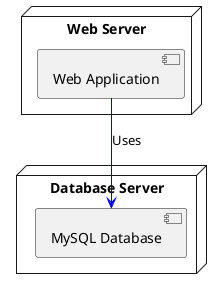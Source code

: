 @startuml
node "Web Server" {
  component "Web Application" as WA
}

node "Database Server" {
  component "MySQL Database" as DB
}

WA -[#0000FF]-> DB : Uses
@enduml
